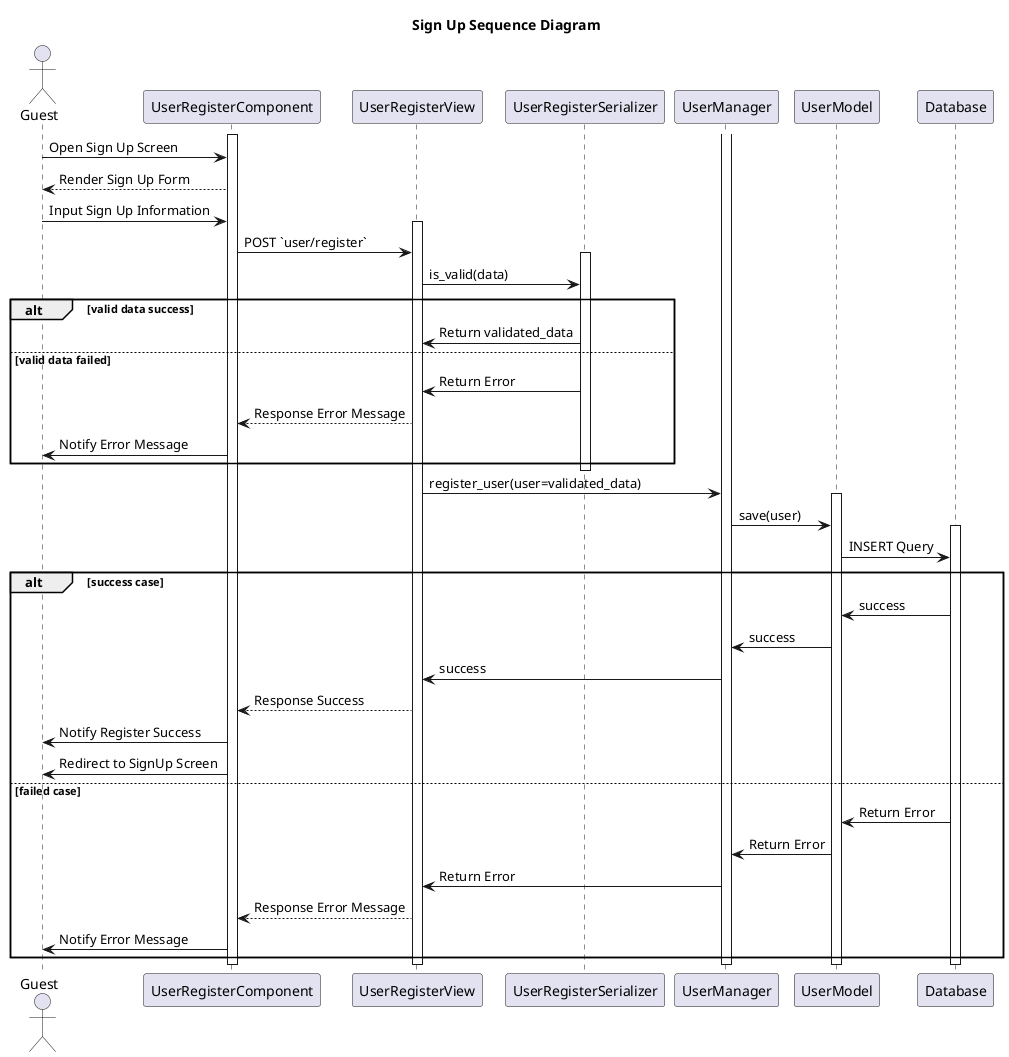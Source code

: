 @startuml
title Sign Up Sequence Diagram
actor Guest
activate UserRegisterComponent
Guest -> UserRegisterComponent: Open Sign Up Screen
UserRegisterComponent --> Guest: Render Sign Up Form
Guest -> UserRegisterComponent: Input Sign Up Information
activate UserRegisterView
UserRegisterComponent -> UserRegisterView: POST `user/register`
activate UserRegisterSerializer
UserRegisterView -> UserRegisterSerializer: is_valid(data)
alt valid data success
	UserRegisterSerializer -> UserRegisterView: Return validated_data
else valid data failed
   UserRegisterSerializer -> UserRegisterView: Return Error
   UserRegisterView --> UserRegisterComponent: Response Error Message
	 UserRegisterComponent -> Guest: Notify Error Message
end
deactivate UserRegisterSerializer
activate UserManager
UserRegisterView -> UserManager: register_user(user=validated_data)
activate UserModel
UserManager -> UserModel: save(user)
activate Database
UserModel -> Database: INSERT Query
alt success case
    Database -> UserModel: success
	UserModel -> UserManager: success
	UserManager -> UserRegisterView: success
	UserRegisterView --> UserRegisterComponent: Response Success
	UserRegisterComponent -> Guest: Notify Register Success
	UserRegisterComponent -> Guest: Redirect to SignUp Screen
else failed case
	Database -> UserModel: Return Error
    UserModel -> UserManager: Return Error
	UserManager -> UserRegisterView: Return Error
	UserRegisterView --> UserRegisterComponent: Response Error Message
	UserRegisterComponent -> Guest: Notify Error Message
end
deactivate Database
deactivate UserModel
deactivate UserManager
deactivate UserRegisterView
deactivate UserRegisterComponent
@enduml
